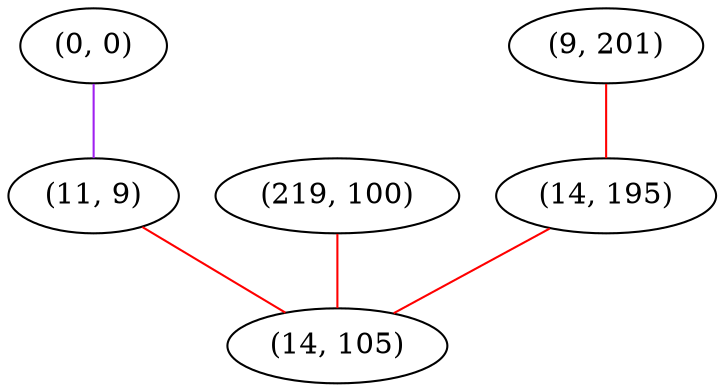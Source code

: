 graph "" {
"(0, 0)";
"(11, 9)";
"(9, 201)";
"(219, 100)";
"(14, 195)";
"(14, 105)";
"(0, 0)" -- "(11, 9)"  [color=purple, key=0, weight=4];
"(11, 9)" -- "(14, 105)"  [color=red, key=0, weight=1];
"(9, 201)" -- "(14, 195)"  [color=red, key=0, weight=1];
"(219, 100)" -- "(14, 105)"  [color=red, key=0, weight=1];
"(14, 195)" -- "(14, 105)"  [color=red, key=0, weight=1];
}
